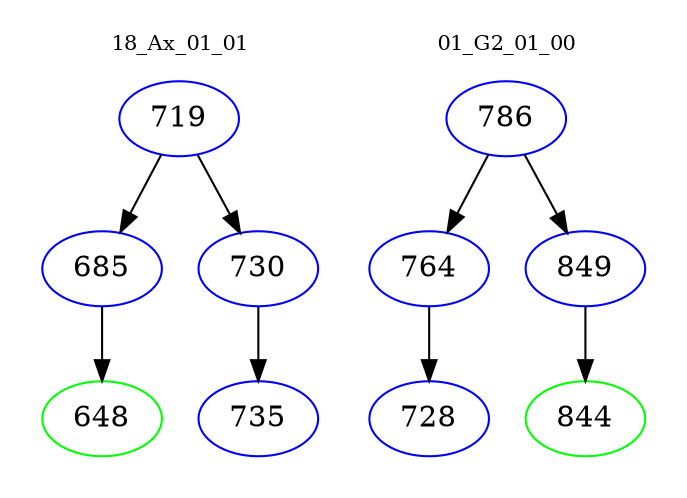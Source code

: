 digraph{
subgraph cluster_0 {
color = white
label = "18_Ax_01_01";
fontsize=10;
T0_719 [label="719", color="blue"]
T0_719 -> T0_685 [color="black"]
T0_685 [label="685", color="blue"]
T0_685 -> T0_648 [color="black"]
T0_648 [label="648", color="green"]
T0_719 -> T0_730 [color="black"]
T0_730 [label="730", color="blue"]
T0_730 -> T0_735 [color="black"]
T0_735 [label="735", color="blue"]
}
subgraph cluster_1 {
color = white
label = "01_G2_01_00";
fontsize=10;
T1_786 [label="786", color="blue"]
T1_786 -> T1_764 [color="black"]
T1_764 [label="764", color="blue"]
T1_764 -> T1_728 [color="black"]
T1_728 [label="728", color="blue"]
T1_786 -> T1_849 [color="black"]
T1_849 [label="849", color="blue"]
T1_849 -> T1_844 [color="black"]
T1_844 [label="844", color="green"]
}
}

